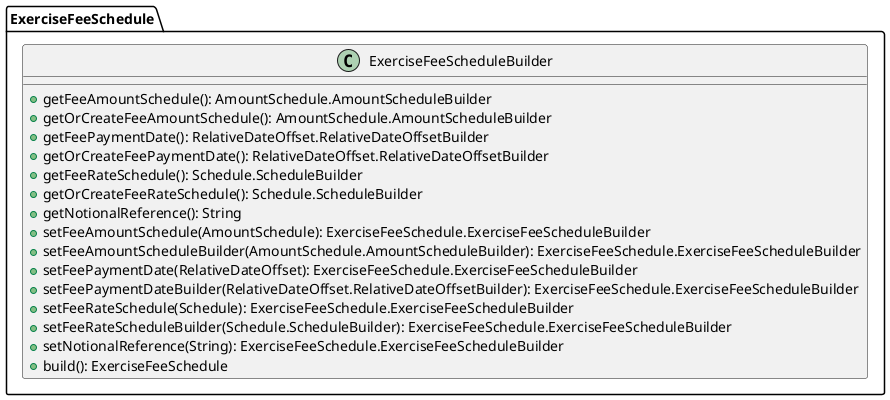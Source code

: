 @startuml

    class ExerciseFeeSchedule.ExerciseFeeScheduleBuilder [[ExerciseFeeSchedule.ExerciseFeeScheduleBuilder.html]] {
        +getFeeAmountSchedule(): AmountSchedule.AmountScheduleBuilder
        +getOrCreateFeeAmountSchedule(): AmountSchedule.AmountScheduleBuilder
        +getFeePaymentDate(): RelativeDateOffset.RelativeDateOffsetBuilder
        +getOrCreateFeePaymentDate(): RelativeDateOffset.RelativeDateOffsetBuilder
        +getFeeRateSchedule(): Schedule.ScheduleBuilder
        +getOrCreateFeeRateSchedule(): Schedule.ScheduleBuilder
        +getNotionalReference(): String
        +setFeeAmountSchedule(AmountSchedule): ExerciseFeeSchedule.ExerciseFeeScheduleBuilder
        +setFeeAmountScheduleBuilder(AmountSchedule.AmountScheduleBuilder): ExerciseFeeSchedule.ExerciseFeeScheduleBuilder
        +setFeePaymentDate(RelativeDateOffset): ExerciseFeeSchedule.ExerciseFeeScheduleBuilder
        +setFeePaymentDateBuilder(RelativeDateOffset.RelativeDateOffsetBuilder): ExerciseFeeSchedule.ExerciseFeeScheduleBuilder
        +setFeeRateSchedule(Schedule): ExerciseFeeSchedule.ExerciseFeeScheduleBuilder
        +setFeeRateScheduleBuilder(Schedule.ScheduleBuilder): ExerciseFeeSchedule.ExerciseFeeScheduleBuilder
        +setNotionalReference(String): ExerciseFeeSchedule.ExerciseFeeScheduleBuilder
        +build(): ExerciseFeeSchedule
    }

@enduml
